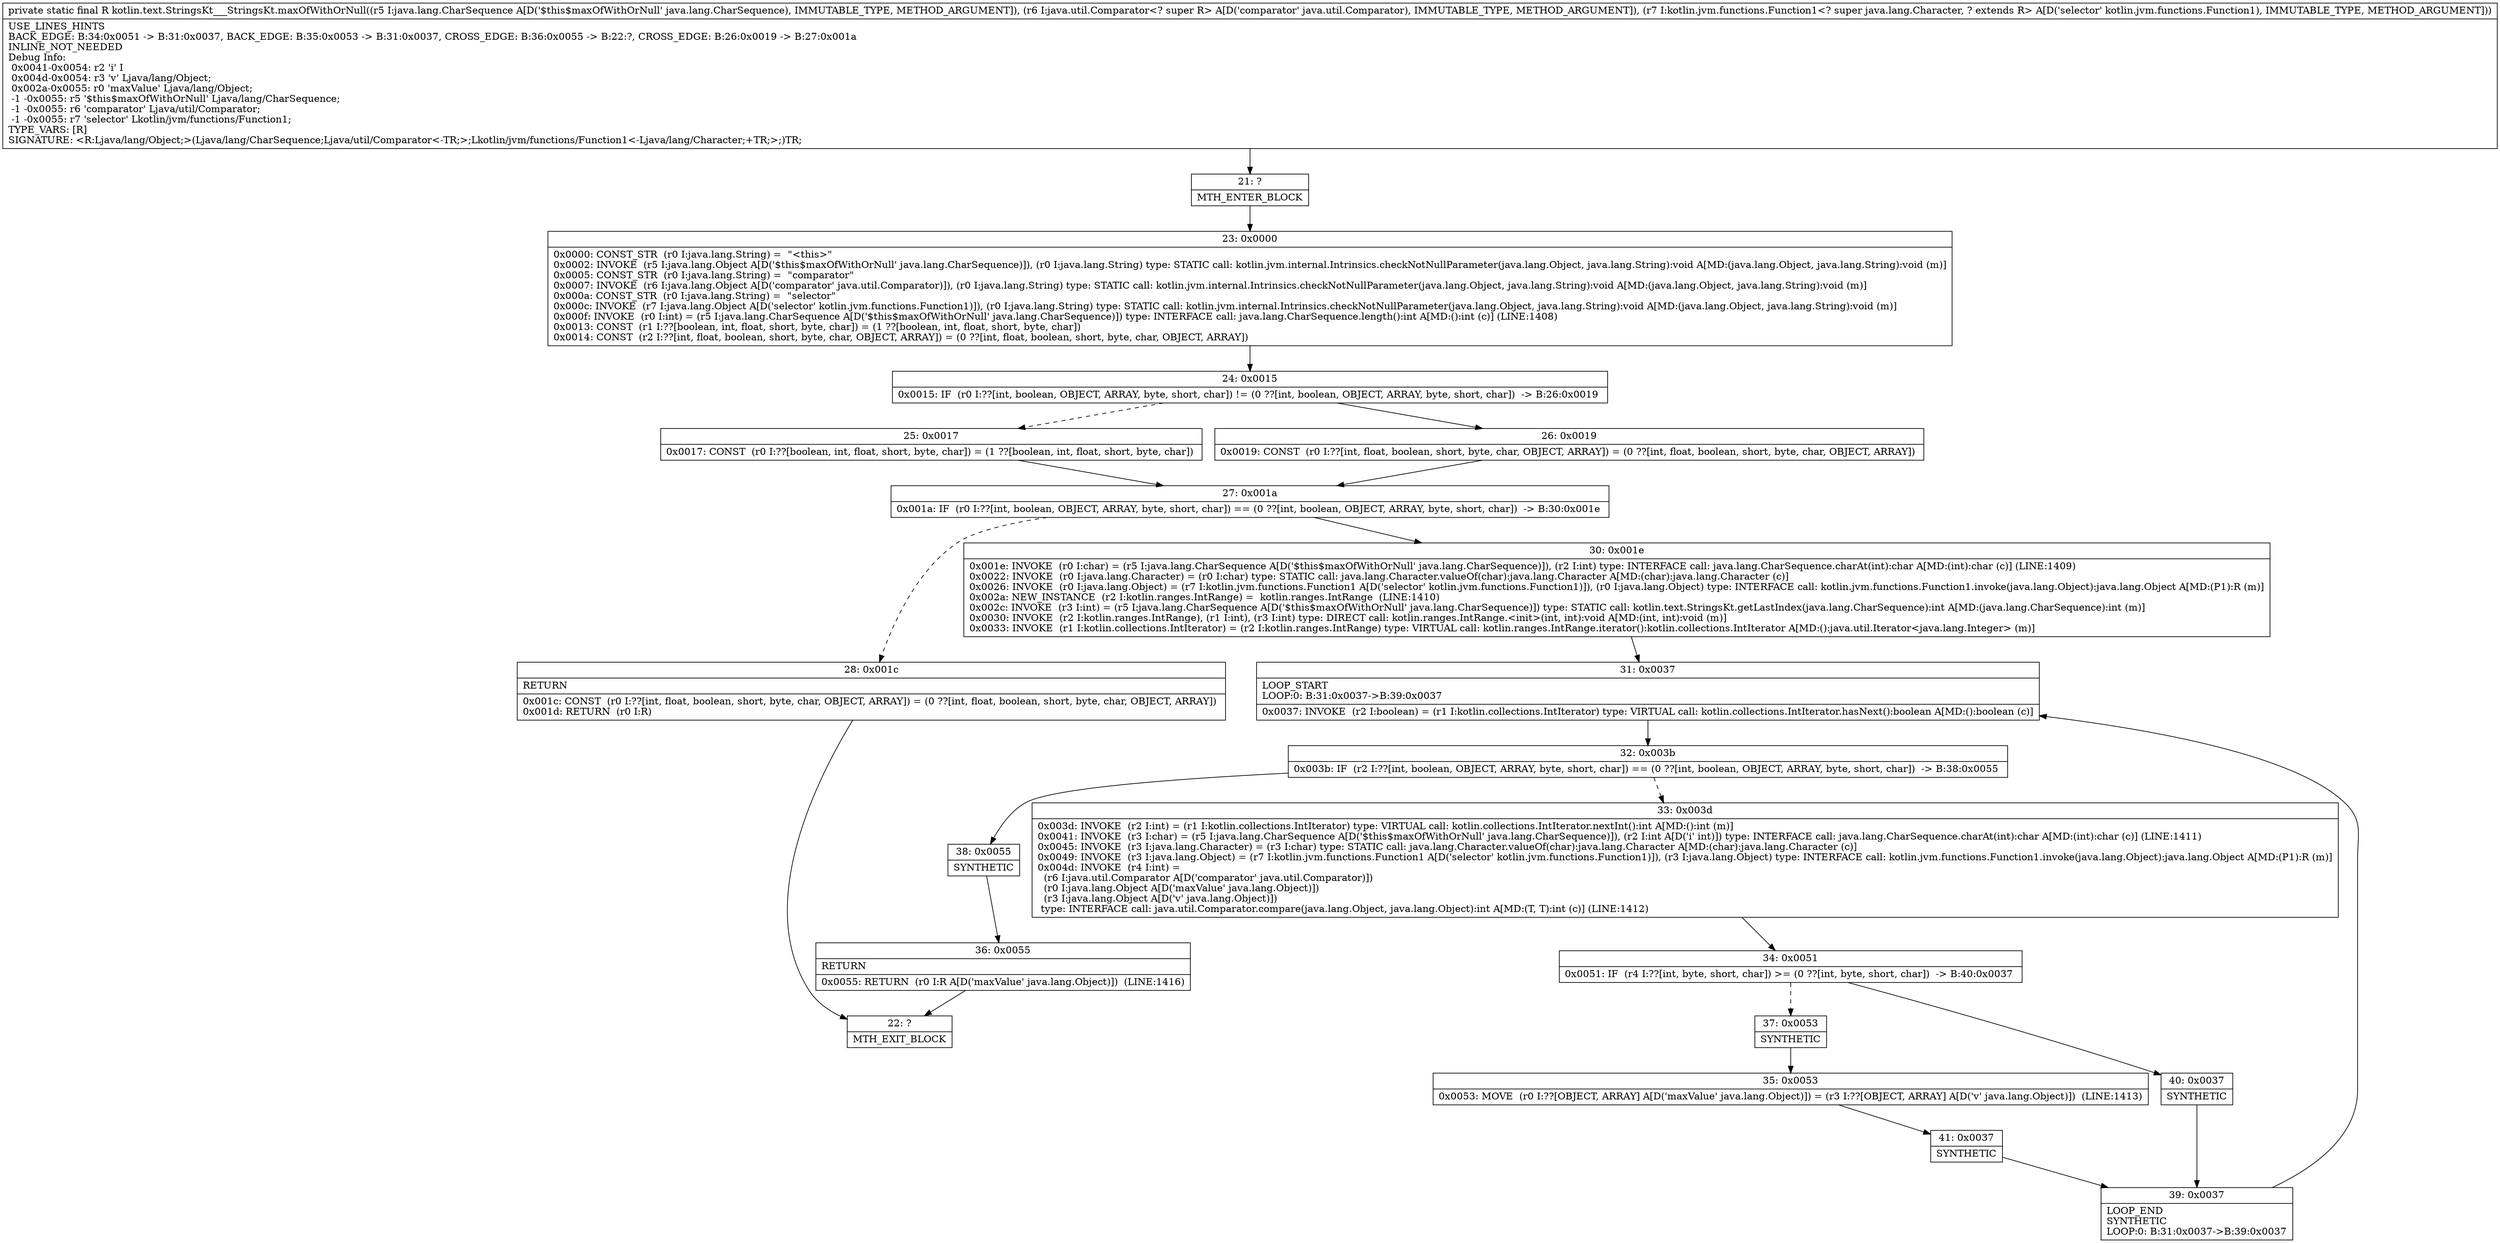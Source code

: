 digraph "CFG forkotlin.text.StringsKt___StringsKt.maxOfWithOrNull(Ljava\/lang\/CharSequence;Ljava\/util\/Comparator;Lkotlin\/jvm\/functions\/Function1;)Ljava\/lang\/Object;" {
Node_21 [shape=record,label="{21\:\ ?|MTH_ENTER_BLOCK\l}"];
Node_23 [shape=record,label="{23\:\ 0x0000|0x0000: CONST_STR  (r0 I:java.lang.String) =  \"\<this\>\" \l0x0002: INVOKE  (r5 I:java.lang.Object A[D('$this$maxOfWithOrNull' java.lang.CharSequence)]), (r0 I:java.lang.String) type: STATIC call: kotlin.jvm.internal.Intrinsics.checkNotNullParameter(java.lang.Object, java.lang.String):void A[MD:(java.lang.Object, java.lang.String):void (m)]\l0x0005: CONST_STR  (r0 I:java.lang.String) =  \"comparator\" \l0x0007: INVOKE  (r6 I:java.lang.Object A[D('comparator' java.util.Comparator)]), (r0 I:java.lang.String) type: STATIC call: kotlin.jvm.internal.Intrinsics.checkNotNullParameter(java.lang.Object, java.lang.String):void A[MD:(java.lang.Object, java.lang.String):void (m)]\l0x000a: CONST_STR  (r0 I:java.lang.String) =  \"selector\" \l0x000c: INVOKE  (r7 I:java.lang.Object A[D('selector' kotlin.jvm.functions.Function1)]), (r0 I:java.lang.String) type: STATIC call: kotlin.jvm.internal.Intrinsics.checkNotNullParameter(java.lang.Object, java.lang.String):void A[MD:(java.lang.Object, java.lang.String):void (m)]\l0x000f: INVOKE  (r0 I:int) = (r5 I:java.lang.CharSequence A[D('$this$maxOfWithOrNull' java.lang.CharSequence)]) type: INTERFACE call: java.lang.CharSequence.length():int A[MD:():int (c)] (LINE:1408)\l0x0013: CONST  (r1 I:??[boolean, int, float, short, byte, char]) = (1 ??[boolean, int, float, short, byte, char]) \l0x0014: CONST  (r2 I:??[int, float, boolean, short, byte, char, OBJECT, ARRAY]) = (0 ??[int, float, boolean, short, byte, char, OBJECT, ARRAY]) \l}"];
Node_24 [shape=record,label="{24\:\ 0x0015|0x0015: IF  (r0 I:??[int, boolean, OBJECT, ARRAY, byte, short, char]) != (0 ??[int, boolean, OBJECT, ARRAY, byte, short, char])  \-\> B:26:0x0019 \l}"];
Node_25 [shape=record,label="{25\:\ 0x0017|0x0017: CONST  (r0 I:??[boolean, int, float, short, byte, char]) = (1 ??[boolean, int, float, short, byte, char]) \l}"];
Node_27 [shape=record,label="{27\:\ 0x001a|0x001a: IF  (r0 I:??[int, boolean, OBJECT, ARRAY, byte, short, char]) == (0 ??[int, boolean, OBJECT, ARRAY, byte, short, char])  \-\> B:30:0x001e \l}"];
Node_28 [shape=record,label="{28\:\ 0x001c|RETURN\l|0x001c: CONST  (r0 I:??[int, float, boolean, short, byte, char, OBJECT, ARRAY]) = (0 ??[int, float, boolean, short, byte, char, OBJECT, ARRAY]) \l0x001d: RETURN  (r0 I:R) \l}"];
Node_22 [shape=record,label="{22\:\ ?|MTH_EXIT_BLOCK\l}"];
Node_30 [shape=record,label="{30\:\ 0x001e|0x001e: INVOKE  (r0 I:char) = (r5 I:java.lang.CharSequence A[D('$this$maxOfWithOrNull' java.lang.CharSequence)]), (r2 I:int) type: INTERFACE call: java.lang.CharSequence.charAt(int):char A[MD:(int):char (c)] (LINE:1409)\l0x0022: INVOKE  (r0 I:java.lang.Character) = (r0 I:char) type: STATIC call: java.lang.Character.valueOf(char):java.lang.Character A[MD:(char):java.lang.Character (c)]\l0x0026: INVOKE  (r0 I:java.lang.Object) = (r7 I:kotlin.jvm.functions.Function1 A[D('selector' kotlin.jvm.functions.Function1)]), (r0 I:java.lang.Object) type: INTERFACE call: kotlin.jvm.functions.Function1.invoke(java.lang.Object):java.lang.Object A[MD:(P1):R (m)]\l0x002a: NEW_INSTANCE  (r2 I:kotlin.ranges.IntRange) =  kotlin.ranges.IntRange  (LINE:1410)\l0x002c: INVOKE  (r3 I:int) = (r5 I:java.lang.CharSequence A[D('$this$maxOfWithOrNull' java.lang.CharSequence)]) type: STATIC call: kotlin.text.StringsKt.getLastIndex(java.lang.CharSequence):int A[MD:(java.lang.CharSequence):int (m)]\l0x0030: INVOKE  (r2 I:kotlin.ranges.IntRange), (r1 I:int), (r3 I:int) type: DIRECT call: kotlin.ranges.IntRange.\<init\>(int, int):void A[MD:(int, int):void (m)]\l0x0033: INVOKE  (r1 I:kotlin.collections.IntIterator) = (r2 I:kotlin.ranges.IntRange) type: VIRTUAL call: kotlin.ranges.IntRange.iterator():kotlin.collections.IntIterator A[MD:():java.util.Iterator\<java.lang.Integer\> (m)]\l}"];
Node_31 [shape=record,label="{31\:\ 0x0037|LOOP_START\lLOOP:0: B:31:0x0037\-\>B:39:0x0037\l|0x0037: INVOKE  (r2 I:boolean) = (r1 I:kotlin.collections.IntIterator) type: VIRTUAL call: kotlin.collections.IntIterator.hasNext():boolean A[MD:():boolean (c)]\l}"];
Node_32 [shape=record,label="{32\:\ 0x003b|0x003b: IF  (r2 I:??[int, boolean, OBJECT, ARRAY, byte, short, char]) == (0 ??[int, boolean, OBJECT, ARRAY, byte, short, char])  \-\> B:38:0x0055 \l}"];
Node_33 [shape=record,label="{33\:\ 0x003d|0x003d: INVOKE  (r2 I:int) = (r1 I:kotlin.collections.IntIterator) type: VIRTUAL call: kotlin.collections.IntIterator.nextInt():int A[MD:():int (m)]\l0x0041: INVOKE  (r3 I:char) = (r5 I:java.lang.CharSequence A[D('$this$maxOfWithOrNull' java.lang.CharSequence)]), (r2 I:int A[D('i' int)]) type: INTERFACE call: java.lang.CharSequence.charAt(int):char A[MD:(int):char (c)] (LINE:1411)\l0x0045: INVOKE  (r3 I:java.lang.Character) = (r3 I:char) type: STATIC call: java.lang.Character.valueOf(char):java.lang.Character A[MD:(char):java.lang.Character (c)]\l0x0049: INVOKE  (r3 I:java.lang.Object) = (r7 I:kotlin.jvm.functions.Function1 A[D('selector' kotlin.jvm.functions.Function1)]), (r3 I:java.lang.Object) type: INTERFACE call: kotlin.jvm.functions.Function1.invoke(java.lang.Object):java.lang.Object A[MD:(P1):R (m)]\l0x004d: INVOKE  (r4 I:int) = \l  (r6 I:java.util.Comparator A[D('comparator' java.util.Comparator)])\l  (r0 I:java.lang.Object A[D('maxValue' java.lang.Object)])\l  (r3 I:java.lang.Object A[D('v' java.lang.Object)])\l type: INTERFACE call: java.util.Comparator.compare(java.lang.Object, java.lang.Object):int A[MD:(T, T):int (c)] (LINE:1412)\l}"];
Node_34 [shape=record,label="{34\:\ 0x0051|0x0051: IF  (r4 I:??[int, byte, short, char]) \>= (0 ??[int, byte, short, char])  \-\> B:40:0x0037 \l}"];
Node_37 [shape=record,label="{37\:\ 0x0053|SYNTHETIC\l}"];
Node_35 [shape=record,label="{35\:\ 0x0053|0x0053: MOVE  (r0 I:??[OBJECT, ARRAY] A[D('maxValue' java.lang.Object)]) = (r3 I:??[OBJECT, ARRAY] A[D('v' java.lang.Object)])  (LINE:1413)\l}"];
Node_41 [shape=record,label="{41\:\ 0x0037|SYNTHETIC\l}"];
Node_39 [shape=record,label="{39\:\ 0x0037|LOOP_END\lSYNTHETIC\lLOOP:0: B:31:0x0037\-\>B:39:0x0037\l}"];
Node_40 [shape=record,label="{40\:\ 0x0037|SYNTHETIC\l}"];
Node_38 [shape=record,label="{38\:\ 0x0055|SYNTHETIC\l}"];
Node_36 [shape=record,label="{36\:\ 0x0055|RETURN\l|0x0055: RETURN  (r0 I:R A[D('maxValue' java.lang.Object)])  (LINE:1416)\l}"];
Node_26 [shape=record,label="{26\:\ 0x0019|0x0019: CONST  (r0 I:??[int, float, boolean, short, byte, char, OBJECT, ARRAY]) = (0 ??[int, float, boolean, short, byte, char, OBJECT, ARRAY]) \l}"];
MethodNode[shape=record,label="{private static final R kotlin.text.StringsKt___StringsKt.maxOfWithOrNull((r5 I:java.lang.CharSequence A[D('$this$maxOfWithOrNull' java.lang.CharSequence), IMMUTABLE_TYPE, METHOD_ARGUMENT]), (r6 I:java.util.Comparator\<? super R\> A[D('comparator' java.util.Comparator), IMMUTABLE_TYPE, METHOD_ARGUMENT]), (r7 I:kotlin.jvm.functions.Function1\<? super java.lang.Character, ? extends R\> A[D('selector' kotlin.jvm.functions.Function1), IMMUTABLE_TYPE, METHOD_ARGUMENT]))  | USE_LINES_HINTS\lBACK_EDGE: B:34:0x0051 \-\> B:31:0x0037, BACK_EDGE: B:35:0x0053 \-\> B:31:0x0037, CROSS_EDGE: B:36:0x0055 \-\> B:22:?, CROSS_EDGE: B:26:0x0019 \-\> B:27:0x001a\lINLINE_NOT_NEEDED\lDebug Info:\l  0x0041\-0x0054: r2 'i' I\l  0x004d\-0x0054: r3 'v' Ljava\/lang\/Object;\l  0x002a\-0x0055: r0 'maxValue' Ljava\/lang\/Object;\l  \-1 \-0x0055: r5 '$this$maxOfWithOrNull' Ljava\/lang\/CharSequence;\l  \-1 \-0x0055: r6 'comparator' Ljava\/util\/Comparator;\l  \-1 \-0x0055: r7 'selector' Lkotlin\/jvm\/functions\/Function1;\lTYPE_VARS: [R]\lSIGNATURE: \<R:Ljava\/lang\/Object;\>(Ljava\/lang\/CharSequence;Ljava\/util\/Comparator\<\-TR;\>;Lkotlin\/jvm\/functions\/Function1\<\-Ljava\/lang\/Character;+TR;\>;)TR;\l}"];
MethodNode -> Node_21;Node_21 -> Node_23;
Node_23 -> Node_24;
Node_24 -> Node_25[style=dashed];
Node_24 -> Node_26;
Node_25 -> Node_27;
Node_27 -> Node_28[style=dashed];
Node_27 -> Node_30;
Node_28 -> Node_22;
Node_30 -> Node_31;
Node_31 -> Node_32;
Node_32 -> Node_33[style=dashed];
Node_32 -> Node_38;
Node_33 -> Node_34;
Node_34 -> Node_37[style=dashed];
Node_34 -> Node_40;
Node_37 -> Node_35;
Node_35 -> Node_41;
Node_41 -> Node_39;
Node_39 -> Node_31;
Node_40 -> Node_39;
Node_38 -> Node_36;
Node_36 -> Node_22;
Node_26 -> Node_27;
}

